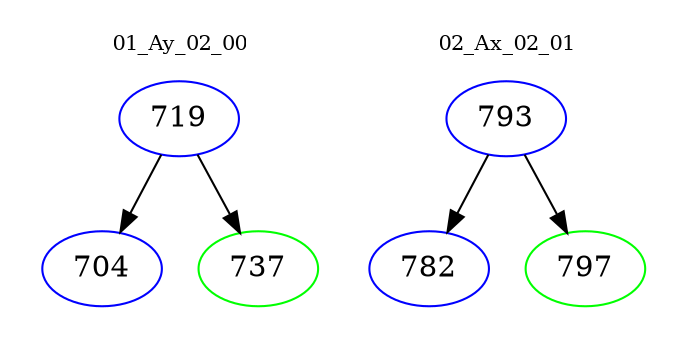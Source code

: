digraph{
subgraph cluster_0 {
color = white
label = "01_Ay_02_00";
fontsize=10;
T0_719 [label="719", color="blue"]
T0_719 -> T0_704 [color="black"]
T0_704 [label="704", color="blue"]
T0_719 -> T0_737 [color="black"]
T0_737 [label="737", color="green"]
}
subgraph cluster_1 {
color = white
label = "02_Ax_02_01";
fontsize=10;
T1_793 [label="793", color="blue"]
T1_793 -> T1_782 [color="black"]
T1_782 [label="782", color="blue"]
T1_793 -> T1_797 [color="black"]
T1_797 [label="797", color="green"]
}
}
